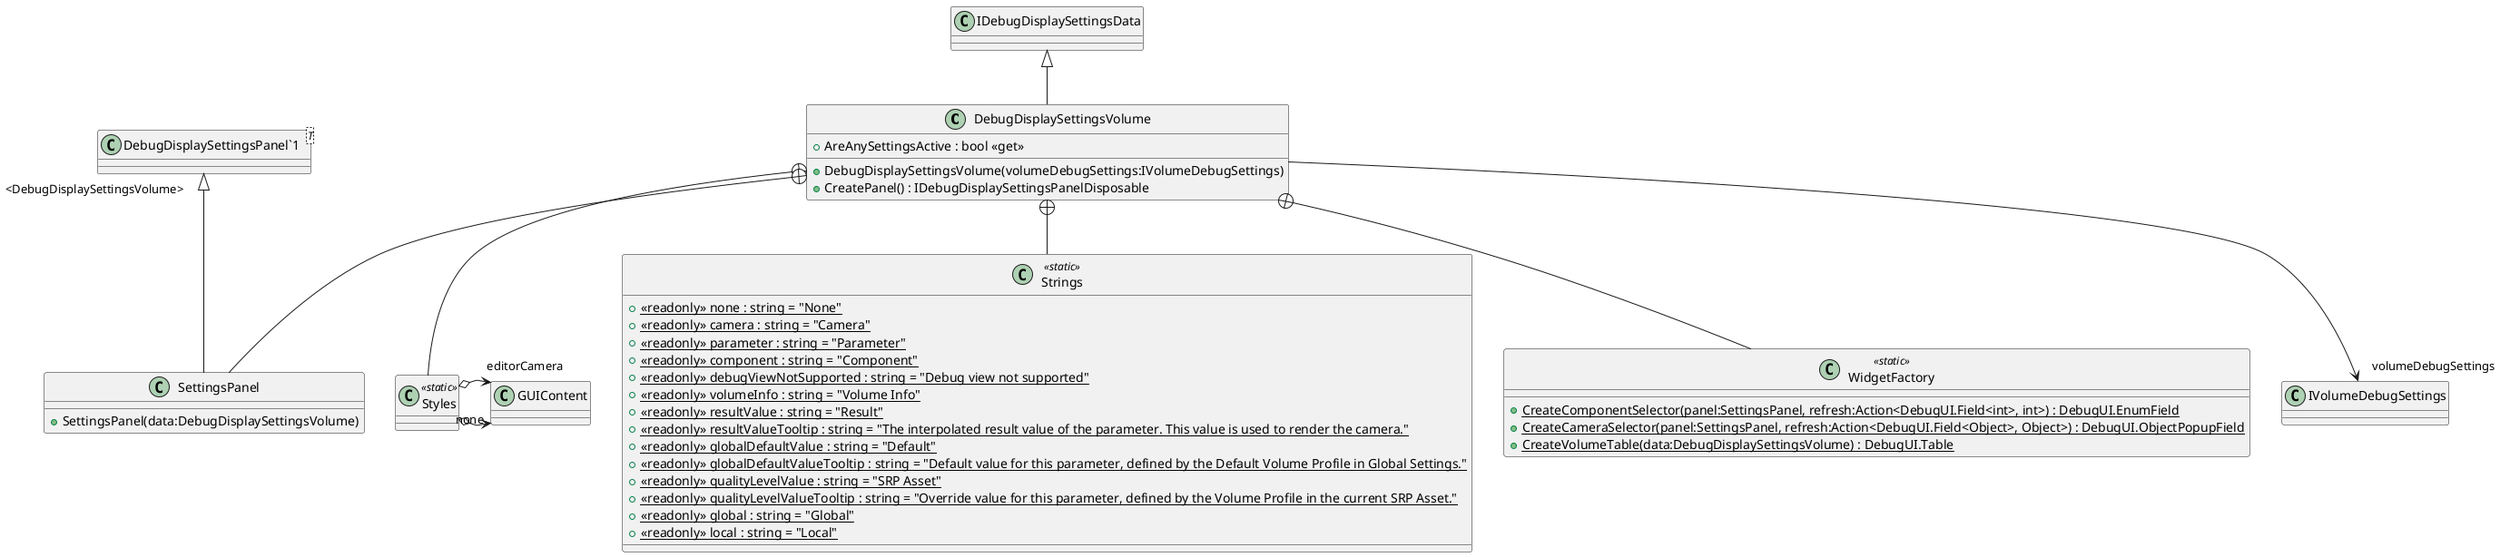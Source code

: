@startuml
class DebugDisplaySettingsVolume {
    + DebugDisplaySettingsVolume(volumeDebugSettings:IVolumeDebugSettings)
    + AreAnySettingsActive : bool <<get>>
    + CreatePanel() : IDebugDisplaySettingsPanelDisposable
}
class Styles <<static>> {
}
class Strings <<static>> {
    + {static} <<readonly>> none : string = "None"
    + {static} <<readonly>> camera : string = "Camera"
    + {static} <<readonly>> parameter : string = "Parameter"
    + {static} <<readonly>> component : string = "Component"
    + {static} <<readonly>> debugViewNotSupported : string = "Debug view not supported"
    + {static} <<readonly>> volumeInfo : string = "Volume Info"
    + {static} <<readonly>> resultValue : string = "Result"
    + {static} <<readonly>> resultValueTooltip : string = "The interpolated result value of the parameter. This value is used to render the camera."
    + {static} <<readonly>> globalDefaultValue : string = "Default"
    + {static} <<readonly>> globalDefaultValueTooltip : string = "Default value for this parameter, defined by the Default Volume Profile in Global Settings."
    + {static} <<readonly>> qualityLevelValue : string = "SRP Asset"
    + {static} <<readonly>> qualityLevelValueTooltip : string = "Override value for this parameter, defined by the Volume Profile in the current SRP Asset."
    + {static} <<readonly>> global : string = "Global"
    + {static} <<readonly>> local : string = "Local"
}
class WidgetFactory <<static>> {
    + {static} CreateComponentSelector(panel:SettingsPanel, refresh:Action<DebugUI.Field<int>, int>) : DebugUI.EnumField
    + {static} CreateCameraSelector(panel:SettingsPanel, refresh:Action<DebugUI.Field<Object>, Object>) : DebugUI.ObjectPopupField
    + {static} CreateVolumeTable(data:DebugDisplaySettingsVolume) : DebugUI.Table
}
class SettingsPanel {
    + SettingsPanel(data:DebugDisplaySettingsVolume)
}
class "DebugDisplaySettingsPanel`1"<T> {
}
IDebugDisplaySettingsData <|-- DebugDisplaySettingsVolume
DebugDisplaySettingsVolume --> "volumeDebugSettings" IVolumeDebugSettings
DebugDisplaySettingsVolume +-- Styles
Styles o-> "none" GUIContent
Styles o-> "editorCamera" GUIContent
DebugDisplaySettingsVolume +-- Strings
DebugDisplaySettingsVolume +-- WidgetFactory
DebugDisplaySettingsVolume +-- SettingsPanel
"DebugDisplaySettingsPanel`1" "<DebugDisplaySettingsVolume>" <|-- SettingsPanel
@enduml
